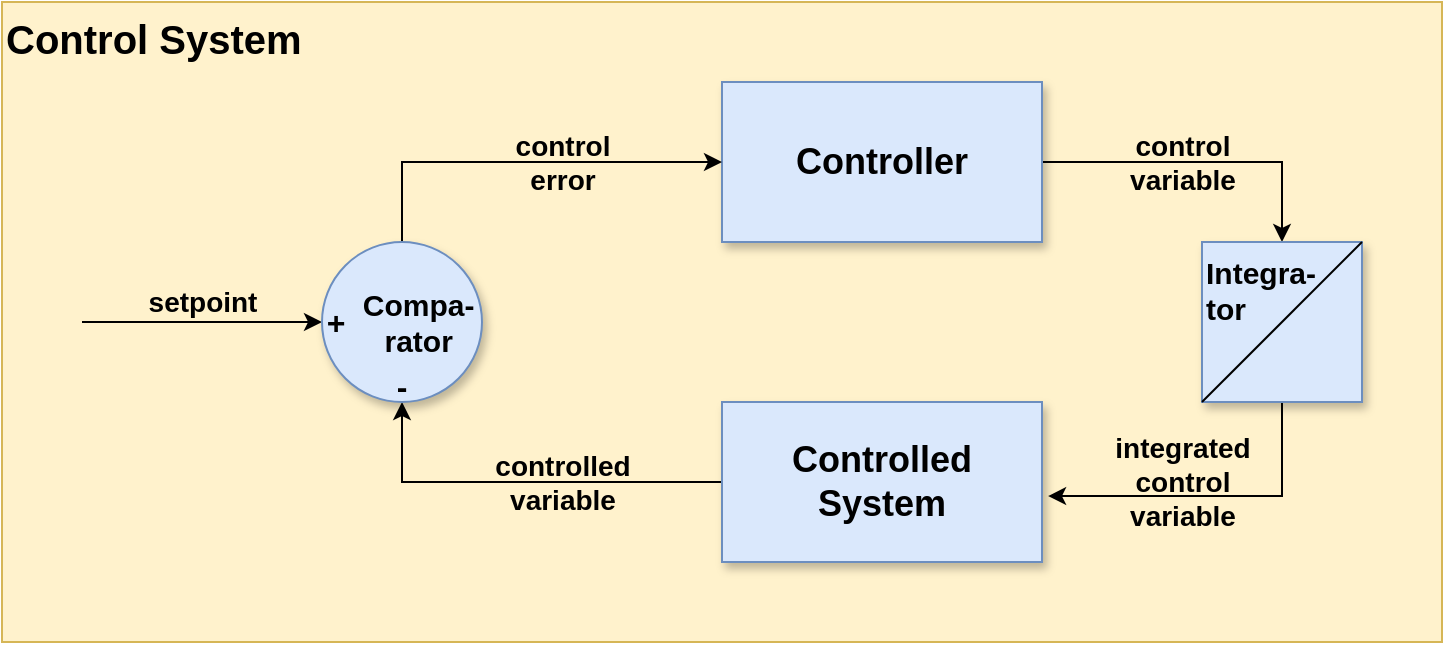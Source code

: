 <mxfile version="20.7.4" type="device"><diagram id="6TlUjYz_UtGE6yc5RoQW" name="Page-1"><mxGraphModel dx="2894" dy="1236" grid="1" gridSize="10" guides="1" tooltips="1" connect="1" arrows="1" fold="1" page="1" pageScale="1" pageWidth="1169" pageHeight="827" math="0" shadow="0"><root><mxCell id="0"/><mxCell id="1" parent="0"/><mxCell id="FNcT4Tdbnkax5gtG7m8m-1" value="Control System" style="rounded=0;whiteSpace=wrap;html=1;labelBackgroundColor=none;fontSize=20;align=left;verticalAlign=top;fontStyle=1;fillColor=#fff2cc;strokeColor=#d6b656;" vertex="1" parent="1"><mxGeometry x="160" y="200" width="720" height="320" as="geometry"/></mxCell><mxCell id="mzSam-bvz0HemA6qBwWi-7" value="control&lt;br&gt;variable" style="edgeStyle=orthogonalEdgeStyle;rounded=0;orthogonalLoop=1;jettySize=auto;html=1;entryX=0.5;entryY=0;entryDx=0;entryDy=0;fontSize=14;labelBackgroundColor=none;fontStyle=1" parent="1" source="mzSam-bvz0HemA6qBwWi-1" target="mzSam-bvz0HemA6qBwWi-19" edge="1"><mxGeometry x="-0.125" relative="1" as="geometry"><mxPoint x="840" y="320" as="targetPoint"/><mxPoint as="offset"/></mxGeometry></mxCell><mxCell id="mzSam-bvz0HemA6qBwWi-1" value="Controller" style="rounded=0;whiteSpace=wrap;html=1;fillColor=#dae8fc;strokeColor=#6c8ebf;fontStyle=1;fontSize=18;shadow=1;" parent="1" vertex="1"><mxGeometry x="520" y="240" width="160" height="80" as="geometry"/></mxCell><mxCell id="mzSam-bvz0HemA6qBwWi-6" value="controlled&lt;br&gt;variable" style="edgeStyle=orthogonalEdgeStyle;rounded=0;orthogonalLoop=1;jettySize=auto;html=1;fontSize=14;entryX=0.5;entryY=1;entryDx=0;entryDy=0;fontStyle=1;labelBackgroundColor=none;" parent="1" source="mzSam-bvz0HemA6qBwWi-2" target="mzSam-bvz0HemA6qBwWi-4" edge="1"><mxGeometry x="-0.2" relative="1" as="geometry"><mxPoint as="offset"/></mxGeometry></mxCell><mxCell id="mzSam-bvz0HemA6qBwWi-2" value="Controlled &lt;br style=&quot;font-size: 18px;&quot;&gt;System" style="rounded=0;whiteSpace=wrap;html=1;fillColor=#dae8fc;strokeColor=#6c8ebf;fontStyle=1;fontSize=18;shadow=1;" parent="1" vertex="1"><mxGeometry x="520" y="400" width="160" height="80" as="geometry"/></mxCell><mxCell id="mzSam-bvz0HemA6qBwWi-8" value="integrated&lt;br style=&quot;font-size: 14px;&quot;&gt;control&lt;br style=&quot;font-size: 14px;&quot;&gt;variable" style="edgeStyle=orthogonalEdgeStyle;rounded=0;orthogonalLoop=1;jettySize=auto;html=1;entryX=1.019;entryY=0.588;entryDx=0;entryDy=0;entryPerimeter=0;fontSize=14;exitX=0.5;exitY=1;exitDx=0;exitDy=0;labelBackgroundColor=none;fontStyle=1" parent="1" source="mzSam-bvz0HemA6qBwWi-19" target="mzSam-bvz0HemA6qBwWi-2" edge="1"><mxGeometry x="0.183" y="-7" relative="1" as="geometry"><mxPoint x="840" y="400" as="sourcePoint"/><mxPoint as="offset"/></mxGeometry></mxCell><mxCell id="mzSam-bvz0HemA6qBwWi-5" value="control&lt;br&gt;error" style="edgeStyle=orthogonalEdgeStyle;rounded=0;orthogonalLoop=1;jettySize=auto;html=1;entryX=0;entryY=0.5;entryDx=0;entryDy=0;fontSize=14;exitX=0.5;exitY=0;exitDx=0;exitDy=0;labelBackgroundColor=none;fontStyle=1" parent="1" source="mzSam-bvz0HemA6qBwWi-4" target="mzSam-bvz0HemA6qBwWi-1" edge="1"><mxGeometry x="0.2" relative="1" as="geometry"><mxPoint as="offset"/></mxGeometry></mxCell><mxCell id="mzSam-bvz0HemA6qBwWi-9" style="edgeStyle=orthogonalEdgeStyle;rounded=0;orthogonalLoop=1;jettySize=auto;html=1;fontSize=14;endArrow=none;endFill=0;startArrow=classic;startFill=1;" parent="1" source="mzSam-bvz0HemA6qBwWi-4" edge="1"><mxGeometry relative="1" as="geometry"><mxPoint x="200" y="360" as="targetPoint"/></mxGeometry></mxCell><mxCell id="mzSam-bvz0HemA6qBwWi-10" value="setpoint" style="edgeLabel;html=1;align=center;verticalAlign=middle;resizable=0;points=[];fontSize=14;labelBackgroundColor=none;fontStyle=1" parent="mzSam-bvz0HemA6qBwWi-9" vertex="1" connectable="0"><mxGeometry x="0.783" y="-1" relative="1" as="geometry"><mxPoint x="47" y="-9" as="offset"/></mxGeometry></mxCell><mxCell id="mzSam-bvz0HemA6qBwWi-4" value="&amp;nbsp; &amp;nbsp; Compa-&lt;br style=&quot;font-size: 15px;&quot;&gt;&amp;nbsp; &amp;nbsp; rator" style="ellipse;whiteSpace=wrap;html=1;aspect=fixed;fontStyle=1;fontSize=15;fillColor=#dae8fc;strokeColor=#6c8ebf;verticalAlign=middle;align=center;shadow=1;" parent="1" vertex="1"><mxGeometry x="320" y="320" width="80" height="80" as="geometry"/></mxCell><mxCell id="mzSam-bvz0HemA6qBwWi-16" value="-" style="text;html=1;strokeColor=none;fillColor=none;align=center;verticalAlign=middle;whiteSpace=wrap;rounded=0;labelBackgroundColor=none;fontSize=16;fontStyle=1" parent="1" vertex="1"><mxGeometry x="330" y="377" width="60" height="30" as="geometry"/></mxCell><mxCell id="mzSam-bvz0HemA6qBwWi-17" value="+" style="text;html=1;strokeColor=none;fillColor=none;align=center;verticalAlign=middle;whiteSpace=wrap;rounded=0;labelBackgroundColor=none;fontSize=16;fontStyle=1" parent="1" vertex="1"><mxGeometry x="297" y="345" width="60" height="30" as="geometry"/></mxCell><mxCell id="mzSam-bvz0HemA6qBwWi-21" value="" style="group;fillColor=#dae8fc;strokeColor=#6c8ebf;shadow=1;" parent="1" vertex="1" connectable="0"><mxGeometry x="760" y="320" width="80" height="80" as="geometry"/></mxCell><mxCell id="mzSam-bvz0HemA6qBwWi-19" value="Integra-&lt;br style=&quot;font-size: 15px;&quot;&gt;tor" style="rounded=0;whiteSpace=wrap;html=1;fillColor=#dae8fc;strokeColor=#6c8ebf;fontStyle=1;fontSize=15;align=left;verticalAlign=top;" parent="mzSam-bvz0HemA6qBwWi-21" vertex="1"><mxGeometry width="80" height="80" as="geometry"/></mxCell><mxCell id="mzSam-bvz0HemA6qBwWi-20" value="" style="endArrow=none;html=1;rounded=0;labelBackgroundColor=none;fontSize=14;entryX=1;entryY=0;entryDx=0;entryDy=0;exitX=0;exitY=1;exitDx=0;exitDy=0;" parent="mzSam-bvz0HemA6qBwWi-21" source="mzSam-bvz0HemA6qBwWi-19" target="mzSam-bvz0HemA6qBwWi-19" edge="1"><mxGeometry width="50" height="50" relative="1" as="geometry"><mxPoint x="-80" y="-10" as="sourcePoint"/><mxPoint x="-30" y="-60" as="targetPoint"/></mxGeometry></mxCell></root></mxGraphModel></diagram></mxfile>